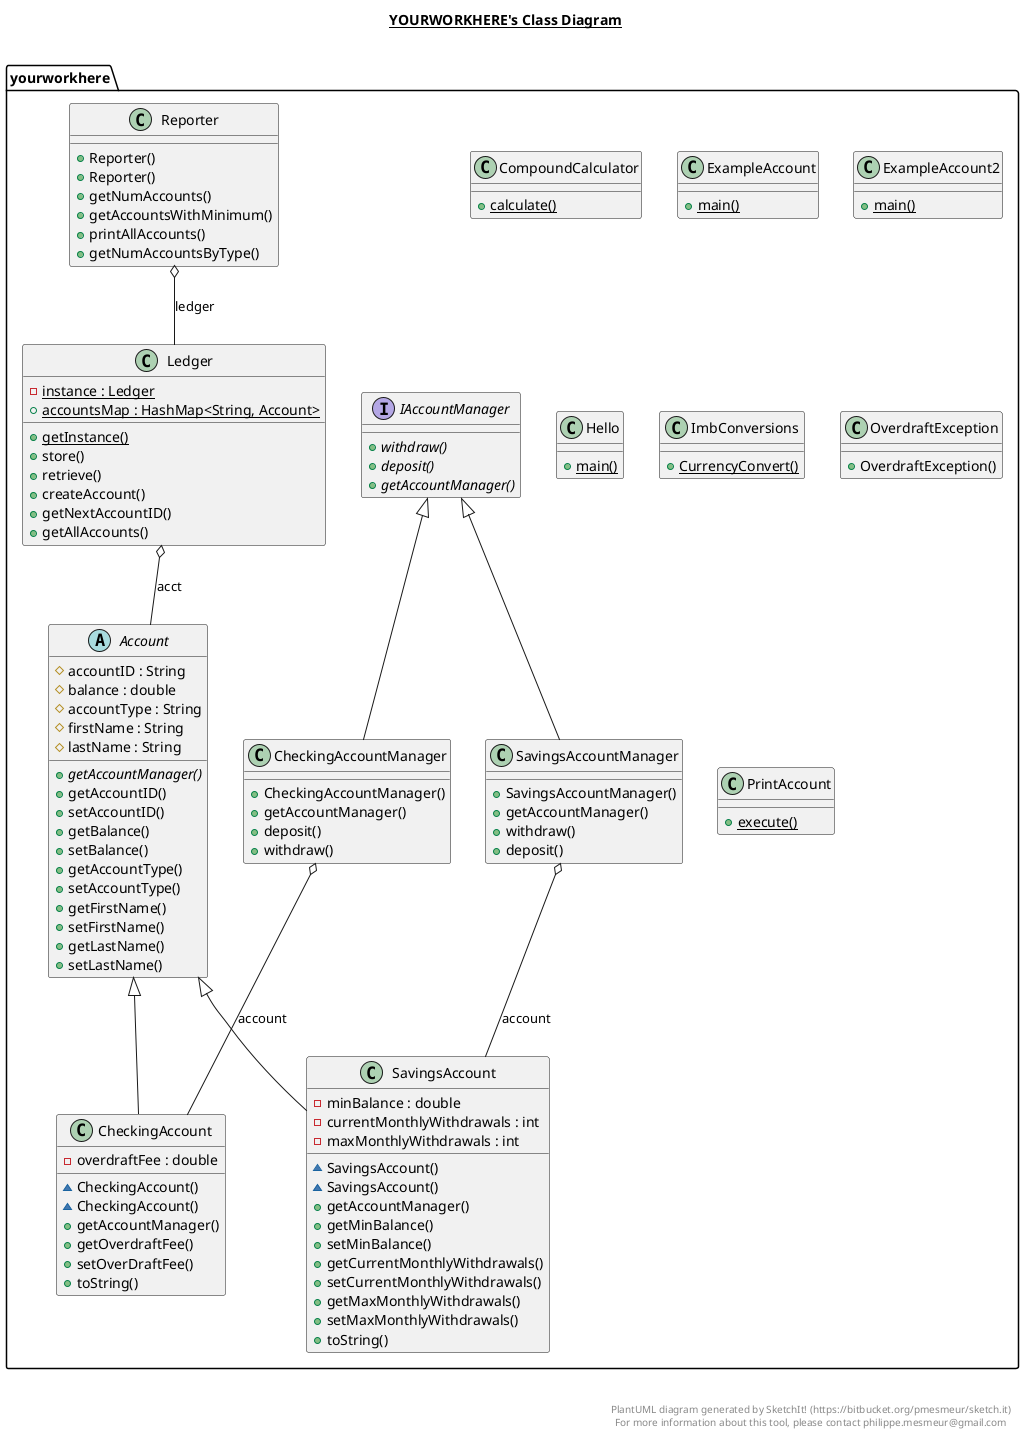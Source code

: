 @startuml

title __YOURWORKHERE's Class Diagram__\n

  package yourworkhere {
    abstract class Account {
        # accountID : String
        # balance : double
        # accountType : String
        # firstName : String
        # lastName : String
        {abstract} + getAccountManager()
        + getAccountID()
        + setAccountID()
        + getBalance()
        + setBalance()
        + getAccountType()
        + setAccountType()
        + getFirstName()
        + setFirstName()
        + getLastName()
        + setLastName()
    }
  }
  

  package yourworkhere {
    class CheckingAccount {
        - overdraftFee : double
        ~ CheckingAccount()
        ~ CheckingAccount()
        + getAccountManager()
        + getOverdraftFee()
        + setOverDraftFee()
        + toString()
    }
  }
  

  package yourworkhere {
    class CheckingAccountManager {
        + CheckingAccountManager()
        + getAccountManager()
        + deposit()
        + withdraw()
    }
  }
  

  package yourworkhere {
    class CompoundCalculator {
        {static} + calculate()
    }
  }
  

  package yourworkhere {
    class ExampleAccount {
        {static} + main()
    }
  }
  

  package yourworkhere {
    class ExampleAccount2 {
        {static} + main()
    }
  }
  

  package yourworkhere {
    class Hello {
        {static} + main()
    }
  }
  

  package yourworkhere {
    interface IAccountManager {
        {abstract} + withdraw()
        {abstract} + deposit()
        {abstract} + getAccountManager()
    }
  }
  

  package yourworkhere {
    class ImbConversions {
        {static} + CurrencyConvert()
    }
  }
  

  package yourworkhere {
    class Ledger {
        {static} - instance : Ledger
        {static} + accountsMap : HashMap<String, Account>
        {static} + getInstance()
        + store()
        + retrieve()
        + createAccount()
        + getNextAccountID()
        + getAllAccounts()
    }
  }
  

  package yourworkhere {
    class OverdraftException {
        + OverdraftException()
    }
  }
  

  package yourworkhere {
    class PrintAccount {
        {static} + execute()
    }
  }
  

  package yourworkhere {
    class Reporter {
        + Reporter()
        + Reporter()
        + getNumAccounts()
        + getAccountsWithMinimum()
        + printAllAccounts()
        + getNumAccountsByType()
    }
  }
  

  package yourworkhere {
    class SavingsAccount {
        - minBalance : double
        - currentMonthlyWithdrawals : int
        - maxMonthlyWithdrawals : int
        ~ SavingsAccount()
        ~ SavingsAccount()
        + getAccountManager()
        + getMinBalance()
        + setMinBalance()
        + getCurrentMonthlyWithdrawals()
        + setCurrentMonthlyWithdrawals()
        + getMaxMonthlyWithdrawals()
        + setMaxMonthlyWithdrawals()
        + toString()
    }
  }
  

  package yourworkhere {
    class SavingsAccountManager {
        + SavingsAccountManager()
        + getAccountManager()
        + withdraw()
        + deposit()
    }
  }
  

  CheckingAccount -up-|> Account
  CheckingAccountManager -up-|> IAccountManager
  CheckingAccountManager o-- CheckingAccount : account
  Ledger o-- Account : acct
  Reporter o-- Ledger : ledger
  SavingsAccount -up-|> Account
  SavingsAccountManager -up-|> IAccountManager
  SavingsAccountManager o-- SavingsAccount : account


right footer


PlantUML diagram generated by SketchIt! (https://bitbucket.org/pmesmeur/sketch.it)
For more information about this tool, please contact philippe.mesmeur@gmail.com
endfooter

@enduml
